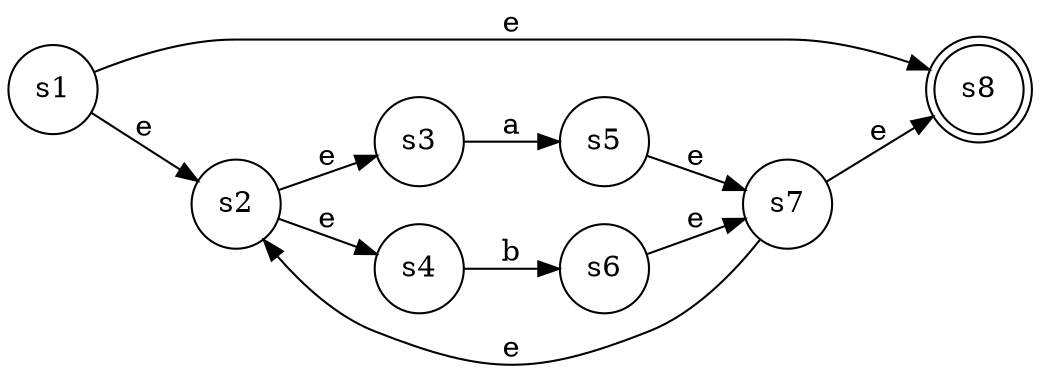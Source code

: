 digraph G {
	rankdir=LR
	node [shape=doublecircle]
	s8
	node [shape=circle]
	s1 -> s2 [label=e]
	s2 -> s3 [label=e]
	s2 -> s4 [label=e]
	s3 -> s5 [label=a]
	s4 -> s6 [label=b]
	s5 -> s7 [label=e]
	s6 -> s7 [label=e]
	s7 -> s8 [label=e]
	s7 -> s2 [label=e]
	s1 -> s8 [label=e]
}
